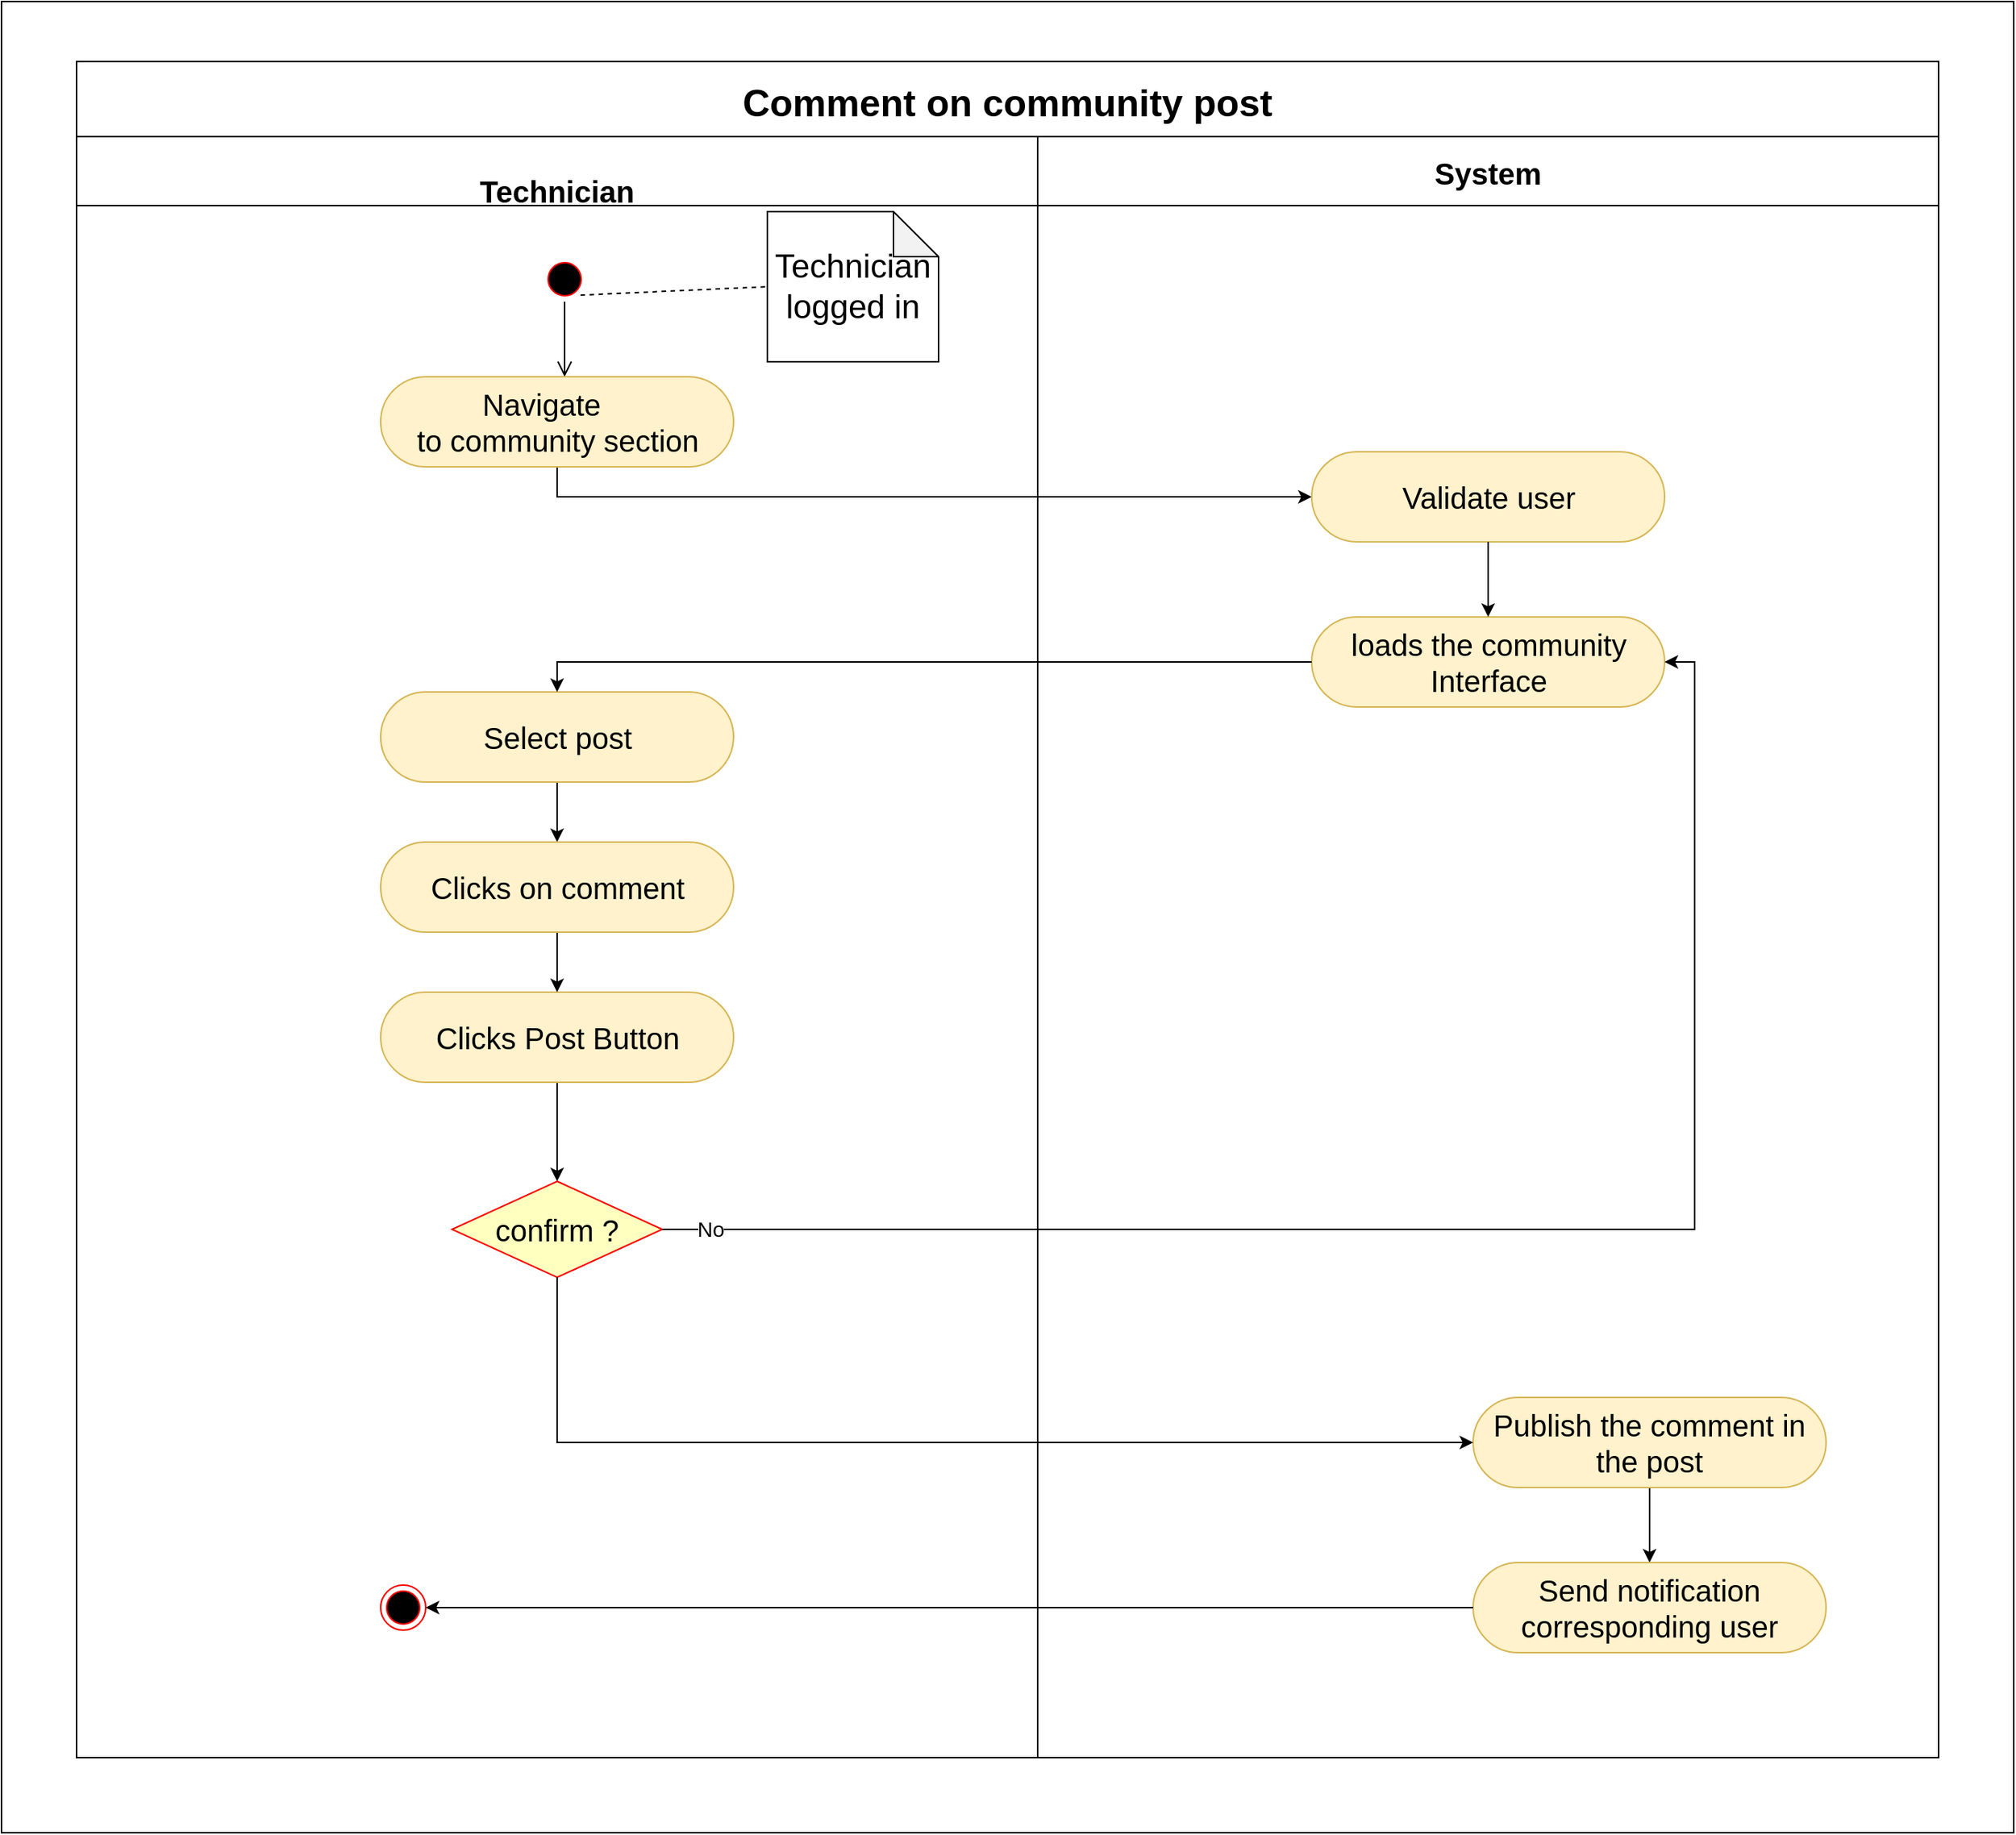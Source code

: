 <mxfile version="20.3.0" type="google"><diagram id="Vj2mvcV0GDMXxB1ZZyRb" name="Page-1"><mxGraphModel grid="1" page="1" gridSize="10" guides="1" tooltips="1" connect="1" arrows="1" fold="1" pageScale="1" pageWidth="827" pageHeight="1169" math="0" shadow="0"><root><mxCell id="0"/><mxCell id="1" parent="0"/><mxCell id="trtEHcL5gCZzLMAf6rfQ-1" value="Comment on community post" style="swimlane;childLayout=stackLayout;resizeParent=1;resizeParentMax=0;startSize=50;fontSize=25;swimlaneFillColor=none;fillColor=default;" vertex="1" parent="1"><mxGeometry x="-370" y="40" width="1240" height="1130" as="geometry"/></mxCell><mxCell id="trtEHcL5gCZzLMAf6rfQ-13" style="edgeStyle=orthogonalEdgeStyle;rounded=0;orthogonalLoop=1;jettySize=auto;html=1;exitX=0.5;exitY=1;exitDx=0;exitDy=0;entryX=0;entryY=0.5;entryDx=0;entryDy=0;" edge="1" parent="trtEHcL5gCZzLMAf6rfQ-1" source="trtEHcL5gCZzLMAf6rfQ-5" target="trtEHcL5gCZzLMAf6rfQ-15"><mxGeometry relative="1" as="geometry"><mxPoint x="800" y="410" as="targetPoint"/><mxPoint x="460" y="430" as="sourcePoint"/></mxGeometry></mxCell><mxCell id="trtEHcL5gCZzLMAf6rfQ-2" value="&#10;Technician" style="swimlane;startSize=46;fontSize=20;" vertex="1" parent="trtEHcL5gCZzLMAf6rfQ-1"><mxGeometry y="50" width="640" height="1080" as="geometry"><mxRectangle y="36" width="50" height="1234" as="alternateBounds"/></mxGeometry></mxCell><mxCell id="trtEHcL5gCZzLMAf6rfQ-3" value="" style="ellipse;html=1;shape=startState;fillColor=#000000;strokeColor=#ff0000;fontSize=20;" vertex="1" parent="trtEHcL5gCZzLMAf6rfQ-2"><mxGeometry x="310" y="80" width="30" height="30" as="geometry"/></mxCell><mxCell id="trtEHcL5gCZzLMAf6rfQ-4" value="" style="edgeStyle=orthogonalEdgeStyle;html=1;verticalAlign=bottom;endArrow=open;endSize=8;strokeColor=#000000;rounded=0;fontSize=20;exitX=0.5;exitY=1;exitDx=0;exitDy=0;" edge="1" parent="trtEHcL5gCZzLMAf6rfQ-2" source="trtEHcL5gCZzLMAf6rfQ-3"><mxGeometry relative="1" as="geometry"><mxPoint x="325" y="160" as="targetPoint"/><mxPoint x="705" y="100" as="sourcePoint"/></mxGeometry></mxCell><mxCell id="trtEHcL5gCZzLMAf6rfQ-5" value="&lt;p style=&quot;text-indent:-.25in;mso-list:l0 level1 lfo1&quot; class=&quot;MsoListParagraph&quot;&gt;&lt;span style=&quot;font-variant-numeric: normal; font-variant-east-asian: normal; font-stretch: normal; font-size: 7pt; line-height: normal; font-family: &amp;quot;Times New Roman&amp;quot;;&quot;&gt;&amp;nbsp;&lt;/span&gt;Navigate&lt;br&gt;to community section&lt;/p&gt;" style="rounded=1;whiteSpace=wrap;html=1;fontSize=20;arcSize=50;fillColor=#fff2cc;strokeColor=#d6b656;" vertex="1" parent="trtEHcL5gCZzLMAf6rfQ-2"><mxGeometry x="202.5" y="160" width="235" height="60" as="geometry"/></mxCell><mxCell id="trtEHcL5gCZzLMAf6rfQ-6" value="Technician logged in" style="shape=note;whiteSpace=wrap;html=1;backgroundOutline=1;darkOpacity=0.05;fontSize=22;" vertex="1" parent="trtEHcL5gCZzLMAf6rfQ-2"><mxGeometry x="460" y="50" width="114" height="100" as="geometry"/></mxCell><mxCell id="trtEHcL5gCZzLMAf6rfQ-7" value="" style="endArrow=none;dashed=1;html=1;rounded=0;exitX=1;exitY=1;exitDx=0;exitDy=0;entryX=0;entryY=0.5;entryDx=0;entryDy=0;entryPerimeter=0;fontSize=22;" edge="1" parent="trtEHcL5gCZzLMAf6rfQ-2" source="trtEHcL5gCZzLMAf6rfQ-3" target="trtEHcL5gCZzLMAf6rfQ-6"><mxGeometry width="50" height="50" relative="1" as="geometry"><mxPoint x="282.5" y="110" as="sourcePoint"/><mxPoint x="-6311.5" y="-138" as="targetPoint"/></mxGeometry></mxCell><mxCell id="trtEHcL5gCZzLMAf6rfQ-8" value="" style="ellipse;html=1;shape=endState;fillColor=#000000;strokeColor=#ff0000;fontSize=20;direction=west;" vertex="1" parent="trtEHcL5gCZzLMAf6rfQ-2"><mxGeometry x="202.5" y="965" width="30" height="30" as="geometry"/></mxCell><mxCell id="trtEHcL5gCZzLMAf6rfQ-26" style="edgeStyle=orthogonalEdgeStyle;rounded=0;orthogonalLoop=1;jettySize=auto;html=1;exitX=0.5;exitY=1;exitDx=0;exitDy=0;entryX=0.5;entryY=0;entryDx=0;entryDy=0;" edge="1" parent="trtEHcL5gCZzLMAf6rfQ-2" source="trtEHcL5gCZzLMAf6rfQ-10" target="trtEHcL5gCZzLMAf6rfQ-25"><mxGeometry relative="1" as="geometry"/></mxCell><mxCell id="trtEHcL5gCZzLMAf6rfQ-10" value="Clicks Post Button" style="rounded=1;whiteSpace=wrap;html=1;fontSize=20;arcSize=50;fillColor=#fff2cc;strokeColor=#d6b656;" vertex="1" parent="trtEHcL5gCZzLMAf6rfQ-2"><mxGeometry x="202.5" y="570" width="235" height="60" as="geometry"/></mxCell><mxCell id="trtEHcL5gCZzLMAf6rfQ-24" style="edgeStyle=orthogonalEdgeStyle;rounded=0;orthogonalLoop=1;jettySize=auto;html=1;exitX=0.5;exitY=1;exitDx=0;exitDy=0;entryX=0.5;entryY=0;entryDx=0;entryDy=0;" edge="1" parent="trtEHcL5gCZzLMAf6rfQ-2" source="trtEHcL5gCZzLMAf6rfQ-21" target="trtEHcL5gCZzLMAf6rfQ-23"><mxGeometry relative="1" as="geometry"/></mxCell><mxCell id="trtEHcL5gCZzLMAf6rfQ-21" value="Select post" style="rounded=1;whiteSpace=wrap;html=1;fontSize=20;arcSize=50;fillColor=#fff2cc;strokeColor=#d6b656;" vertex="1" parent="trtEHcL5gCZzLMAf6rfQ-2"><mxGeometry x="202.5" y="370" width="235" height="60" as="geometry"/></mxCell><mxCell id="trtEHcL5gCZzLMAf6rfQ-27" style="edgeStyle=orthogonalEdgeStyle;rounded=0;orthogonalLoop=1;jettySize=auto;html=1;exitX=0.5;exitY=1;exitDx=0;exitDy=0;entryX=0.5;entryY=0;entryDx=0;entryDy=0;" edge="1" parent="trtEHcL5gCZzLMAf6rfQ-2" source="trtEHcL5gCZzLMAf6rfQ-23" target="trtEHcL5gCZzLMAf6rfQ-10"><mxGeometry relative="1" as="geometry"/></mxCell><mxCell id="trtEHcL5gCZzLMAf6rfQ-23" value="Clicks on comment" style="rounded=1;whiteSpace=wrap;html=1;fontSize=20;arcSize=50;fillColor=#fff2cc;strokeColor=#d6b656;" vertex="1" parent="trtEHcL5gCZzLMAf6rfQ-2"><mxGeometry x="202.5" y="470" width="235" height="60" as="geometry"/></mxCell><mxCell id="trtEHcL5gCZzLMAf6rfQ-25" value="confirm ?" style="rhombus;whiteSpace=wrap;html=1;fillColor=#ffffc0;strokeColor=#ff0000;fontSize=20;" vertex="1" parent="trtEHcL5gCZzLMAf6rfQ-2"><mxGeometry x="250" y="696" width="140" height="64" as="geometry"/></mxCell><mxCell id="trtEHcL5gCZzLMAf6rfQ-14" value="System" style="swimlane;startSize=46;fontSize=20;gradientColor=none;strokeColor=#000000;" vertex="1" parent="trtEHcL5gCZzLMAf6rfQ-1"><mxGeometry x="640" y="50" width="600" height="1080" as="geometry"/></mxCell><mxCell id="trtEHcL5gCZzLMAf6rfQ-15" value="Validate user" style="rounded=1;whiteSpace=wrap;html=1;fontSize=20;arcSize=50;fillColor=#fff2cc;strokeColor=#d6b656;" vertex="1" parent="trtEHcL5gCZzLMAf6rfQ-14"><mxGeometry x="182.5" y="210" width="235" height="60" as="geometry"/></mxCell><mxCell id="trtEHcL5gCZzLMAf6rfQ-20" value="loads the community Interface" style="rounded=1;whiteSpace=wrap;html=1;fontSize=20;arcSize=50;fillColor=#fff2cc;strokeColor=#d6b656;" vertex="1" parent="trtEHcL5gCZzLMAf6rfQ-14"><mxGeometry x="182.5" y="320" width="235" height="60" as="geometry"/></mxCell><mxCell id="trtEHcL5gCZzLMAf6rfQ-16" style="edgeStyle=orthogonalEdgeStyle;rounded=0;orthogonalLoop=1;jettySize=auto;html=1;exitX=0.5;exitY=1;exitDx=0;exitDy=0;entryX=0.5;entryY=0;entryDx=0;entryDy=0;" edge="1" parent="trtEHcL5gCZzLMAf6rfQ-14" source="trtEHcL5gCZzLMAf6rfQ-15" target="trtEHcL5gCZzLMAf6rfQ-20"><mxGeometry relative="1" as="geometry"/></mxCell><mxCell id="trtEHcL5gCZzLMAf6rfQ-33" style="edgeStyle=orthogonalEdgeStyle;rounded=0;orthogonalLoop=1;jettySize=auto;html=1;exitX=0.5;exitY=1;exitDx=0;exitDy=0;entryX=0.5;entryY=0;entryDx=0;entryDy=0;fontSize=14;" edge="1" parent="trtEHcL5gCZzLMAf6rfQ-14" source="trtEHcL5gCZzLMAf6rfQ-30" target="trtEHcL5gCZzLMAf6rfQ-32"><mxGeometry relative="1" as="geometry"/></mxCell><mxCell id="trtEHcL5gCZzLMAf6rfQ-30" value="Publish the comment in the post" style="rounded=1;whiteSpace=wrap;html=1;fontSize=20;arcSize=50;fillColor=#fff2cc;strokeColor=#d6b656;" vertex="1" parent="trtEHcL5gCZzLMAf6rfQ-14"><mxGeometry x="290" y="840" width="235" height="60" as="geometry"/></mxCell><mxCell id="trtEHcL5gCZzLMAf6rfQ-32" value="Send notification corresponding user" style="rounded=1;whiteSpace=wrap;html=1;fontSize=20;arcSize=50;fillColor=#fff2cc;strokeColor=#d6b656;" vertex="1" parent="trtEHcL5gCZzLMAf6rfQ-14"><mxGeometry x="290" y="950" width="235" height="60" as="geometry"/></mxCell><mxCell id="trtEHcL5gCZzLMAf6rfQ-22" style="edgeStyle=orthogonalEdgeStyle;rounded=0;orthogonalLoop=1;jettySize=auto;html=1;exitX=0;exitY=0.5;exitDx=0;exitDy=0;entryX=0.5;entryY=0;entryDx=0;entryDy=0;" edge="1" parent="trtEHcL5gCZzLMAf6rfQ-1" source="trtEHcL5gCZzLMAf6rfQ-20" target="trtEHcL5gCZzLMAf6rfQ-21"><mxGeometry relative="1" as="geometry"/></mxCell><mxCell id="trtEHcL5gCZzLMAf6rfQ-28" style="edgeStyle=orthogonalEdgeStyle;rounded=0;orthogonalLoop=1;jettySize=auto;html=1;exitX=1;exitY=0.5;exitDx=0;exitDy=0;entryX=1;entryY=0.5;entryDx=0;entryDy=0;" edge="1" parent="trtEHcL5gCZzLMAf6rfQ-1" source="trtEHcL5gCZzLMAf6rfQ-25" target="trtEHcL5gCZzLMAf6rfQ-20"><mxGeometry relative="1" as="geometry"/></mxCell><mxCell id="trtEHcL5gCZzLMAf6rfQ-29" value="&lt;font style=&quot;font-size: 14px;&quot;&gt;No&lt;/font&gt;" style="edgeLabel;html=1;align=center;verticalAlign=middle;resizable=0;points=[];" connectable="0" vertex="1" parent="trtEHcL5gCZzLMAf6rfQ-28"><mxGeometry x="-0.942" relative="1" as="geometry"><mxPoint as="offset"/></mxGeometry></mxCell><mxCell id="trtEHcL5gCZzLMAf6rfQ-31" style="edgeStyle=orthogonalEdgeStyle;rounded=0;orthogonalLoop=1;jettySize=auto;html=1;exitX=0.5;exitY=1;exitDx=0;exitDy=0;entryX=0;entryY=0.5;entryDx=0;entryDy=0;fontSize=14;" edge="1" parent="trtEHcL5gCZzLMAf6rfQ-1" source="trtEHcL5gCZzLMAf6rfQ-25" target="trtEHcL5gCZzLMAf6rfQ-30"><mxGeometry relative="1" as="geometry"/></mxCell><mxCell id="trtEHcL5gCZzLMAf6rfQ-34" style="edgeStyle=orthogonalEdgeStyle;rounded=0;orthogonalLoop=1;jettySize=auto;html=1;exitX=0;exitY=0.5;exitDx=0;exitDy=0;entryX=0;entryY=0.5;entryDx=0;entryDy=0;fontSize=14;" edge="1" parent="trtEHcL5gCZzLMAf6rfQ-1" source="trtEHcL5gCZzLMAf6rfQ-32" target="trtEHcL5gCZzLMAf6rfQ-8"><mxGeometry relative="1" as="geometry"/></mxCell><mxCell id="trtEHcL5gCZzLMAf6rfQ-17" value="" style="rounded=0;whiteSpace=wrap;html=1;fillColor=none;" vertex="1" parent="1"><mxGeometry x="-420" width="1340" height="1220" as="geometry"/></mxCell></root></mxGraphModel></diagram></mxfile>